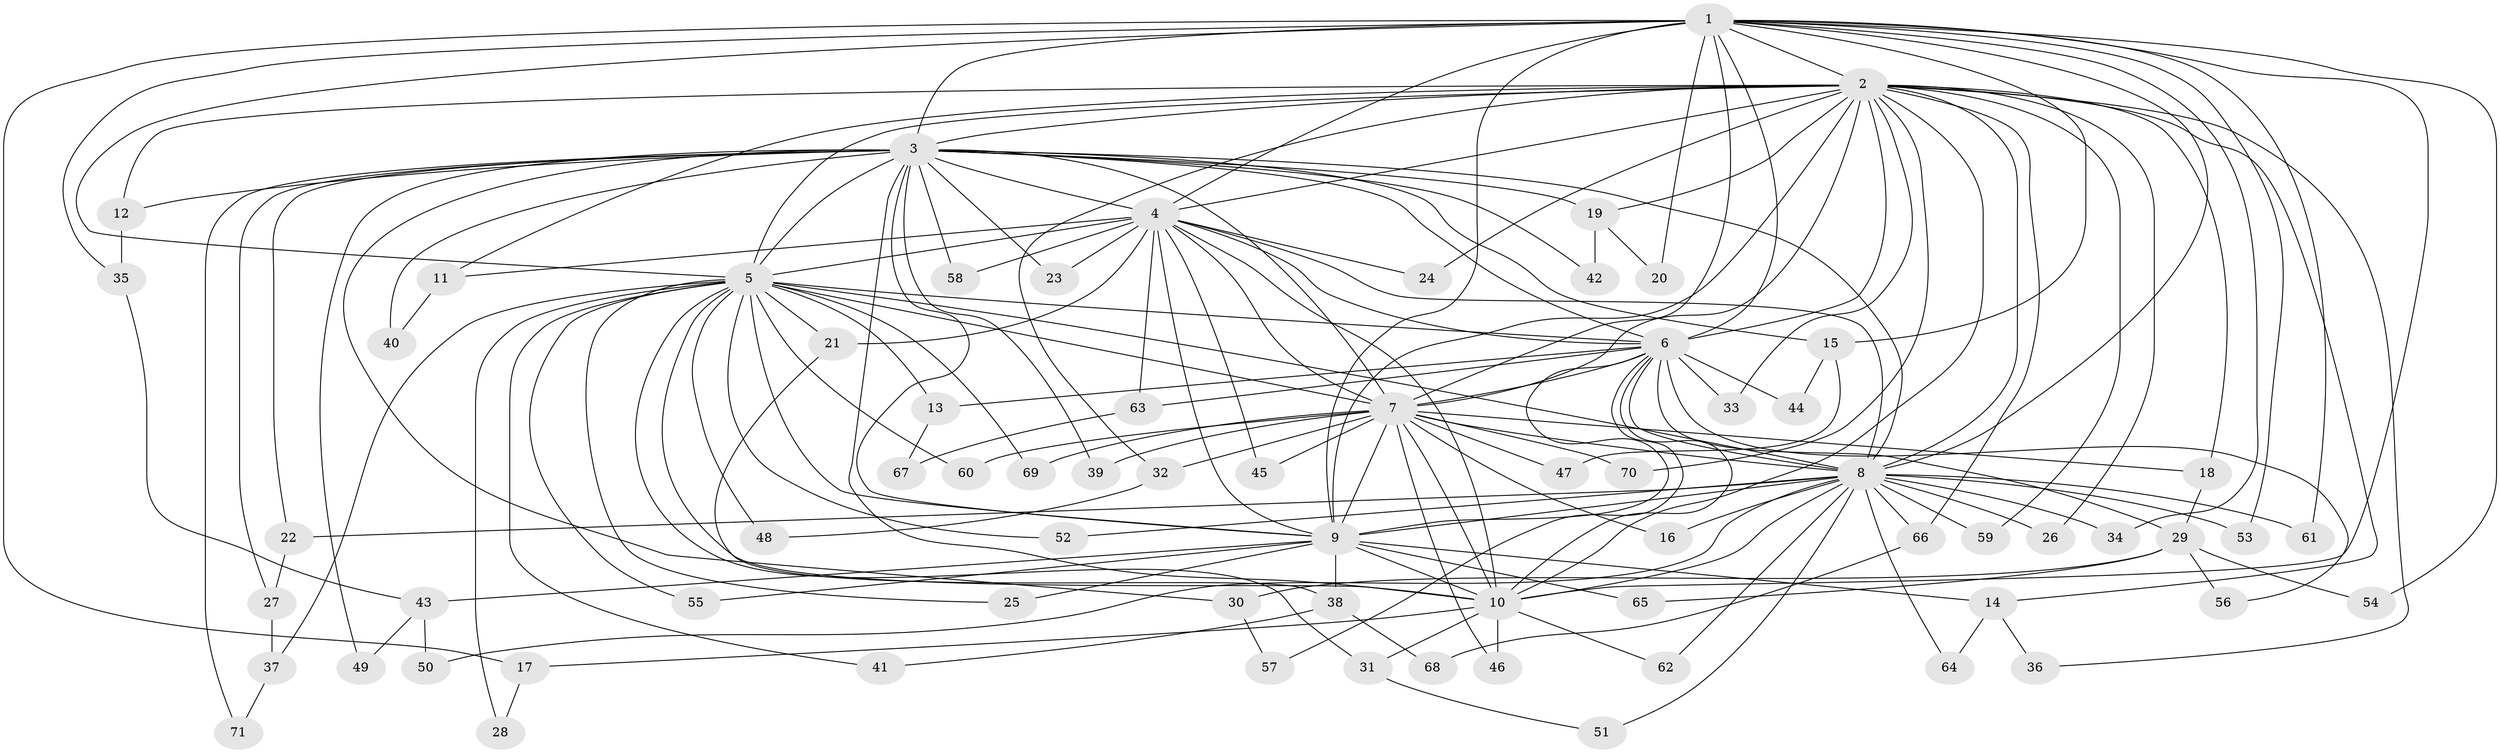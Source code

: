 // Generated by graph-tools (version 1.1) at 2025/10/02/27/25 16:10:56]
// undirected, 71 vertices, 167 edges
graph export_dot {
graph [start="1"]
  node [color=gray90,style=filled];
  1;
  2;
  3;
  4;
  5;
  6;
  7;
  8;
  9;
  10;
  11;
  12;
  13;
  14;
  15;
  16;
  17;
  18;
  19;
  20;
  21;
  22;
  23;
  24;
  25;
  26;
  27;
  28;
  29;
  30;
  31;
  32;
  33;
  34;
  35;
  36;
  37;
  38;
  39;
  40;
  41;
  42;
  43;
  44;
  45;
  46;
  47;
  48;
  49;
  50;
  51;
  52;
  53;
  54;
  55;
  56;
  57;
  58;
  59;
  60;
  61;
  62;
  63;
  64;
  65;
  66;
  67;
  68;
  69;
  70;
  71;
  1 -- 2;
  1 -- 3;
  1 -- 4;
  1 -- 5;
  1 -- 6;
  1 -- 7;
  1 -- 8;
  1 -- 9;
  1 -- 10;
  1 -- 15;
  1 -- 17;
  1 -- 20;
  1 -- 34;
  1 -- 35;
  1 -- 53;
  1 -- 54;
  1 -- 61;
  2 -- 3;
  2 -- 4;
  2 -- 5;
  2 -- 6;
  2 -- 7;
  2 -- 8;
  2 -- 9;
  2 -- 10;
  2 -- 11;
  2 -- 12;
  2 -- 14;
  2 -- 18;
  2 -- 19;
  2 -- 24;
  2 -- 26;
  2 -- 32;
  2 -- 33;
  2 -- 36;
  2 -- 59;
  2 -- 66;
  2 -- 70;
  3 -- 4;
  3 -- 5;
  3 -- 6;
  3 -- 7;
  3 -- 8;
  3 -- 9;
  3 -- 10;
  3 -- 12;
  3 -- 15;
  3 -- 19;
  3 -- 22;
  3 -- 23;
  3 -- 27;
  3 -- 30;
  3 -- 39;
  3 -- 40;
  3 -- 42;
  3 -- 49;
  3 -- 58;
  3 -- 71;
  4 -- 5;
  4 -- 6;
  4 -- 7;
  4 -- 8;
  4 -- 9;
  4 -- 10;
  4 -- 11;
  4 -- 21;
  4 -- 23;
  4 -- 24;
  4 -- 45;
  4 -- 58;
  4 -- 63;
  5 -- 6;
  5 -- 7;
  5 -- 8;
  5 -- 9;
  5 -- 10;
  5 -- 13;
  5 -- 21;
  5 -- 25;
  5 -- 28;
  5 -- 31;
  5 -- 37;
  5 -- 41;
  5 -- 48;
  5 -- 52;
  5 -- 55;
  5 -- 60;
  5 -- 69;
  6 -- 7;
  6 -- 8;
  6 -- 9;
  6 -- 10;
  6 -- 13;
  6 -- 29;
  6 -- 33;
  6 -- 44;
  6 -- 56;
  6 -- 57;
  6 -- 63;
  7 -- 8;
  7 -- 9;
  7 -- 10;
  7 -- 16;
  7 -- 18;
  7 -- 32;
  7 -- 39;
  7 -- 45;
  7 -- 46;
  7 -- 47;
  7 -- 60;
  7 -- 69;
  7 -- 70;
  8 -- 9;
  8 -- 10;
  8 -- 16;
  8 -- 22;
  8 -- 26;
  8 -- 34;
  8 -- 50;
  8 -- 51;
  8 -- 52;
  8 -- 53;
  8 -- 59;
  8 -- 61;
  8 -- 62;
  8 -- 64;
  8 -- 66;
  9 -- 10;
  9 -- 14;
  9 -- 25;
  9 -- 38;
  9 -- 43;
  9 -- 55;
  9 -- 65;
  10 -- 17;
  10 -- 31;
  10 -- 46;
  10 -- 62;
  11 -- 40;
  12 -- 35;
  13 -- 67;
  14 -- 36;
  14 -- 64;
  15 -- 44;
  15 -- 47;
  17 -- 28;
  18 -- 29;
  19 -- 20;
  19 -- 42;
  21 -- 38;
  22 -- 27;
  27 -- 37;
  29 -- 30;
  29 -- 54;
  29 -- 56;
  29 -- 65;
  30 -- 57;
  31 -- 51;
  32 -- 48;
  35 -- 43;
  37 -- 71;
  38 -- 41;
  38 -- 68;
  43 -- 49;
  43 -- 50;
  63 -- 67;
  66 -- 68;
}
